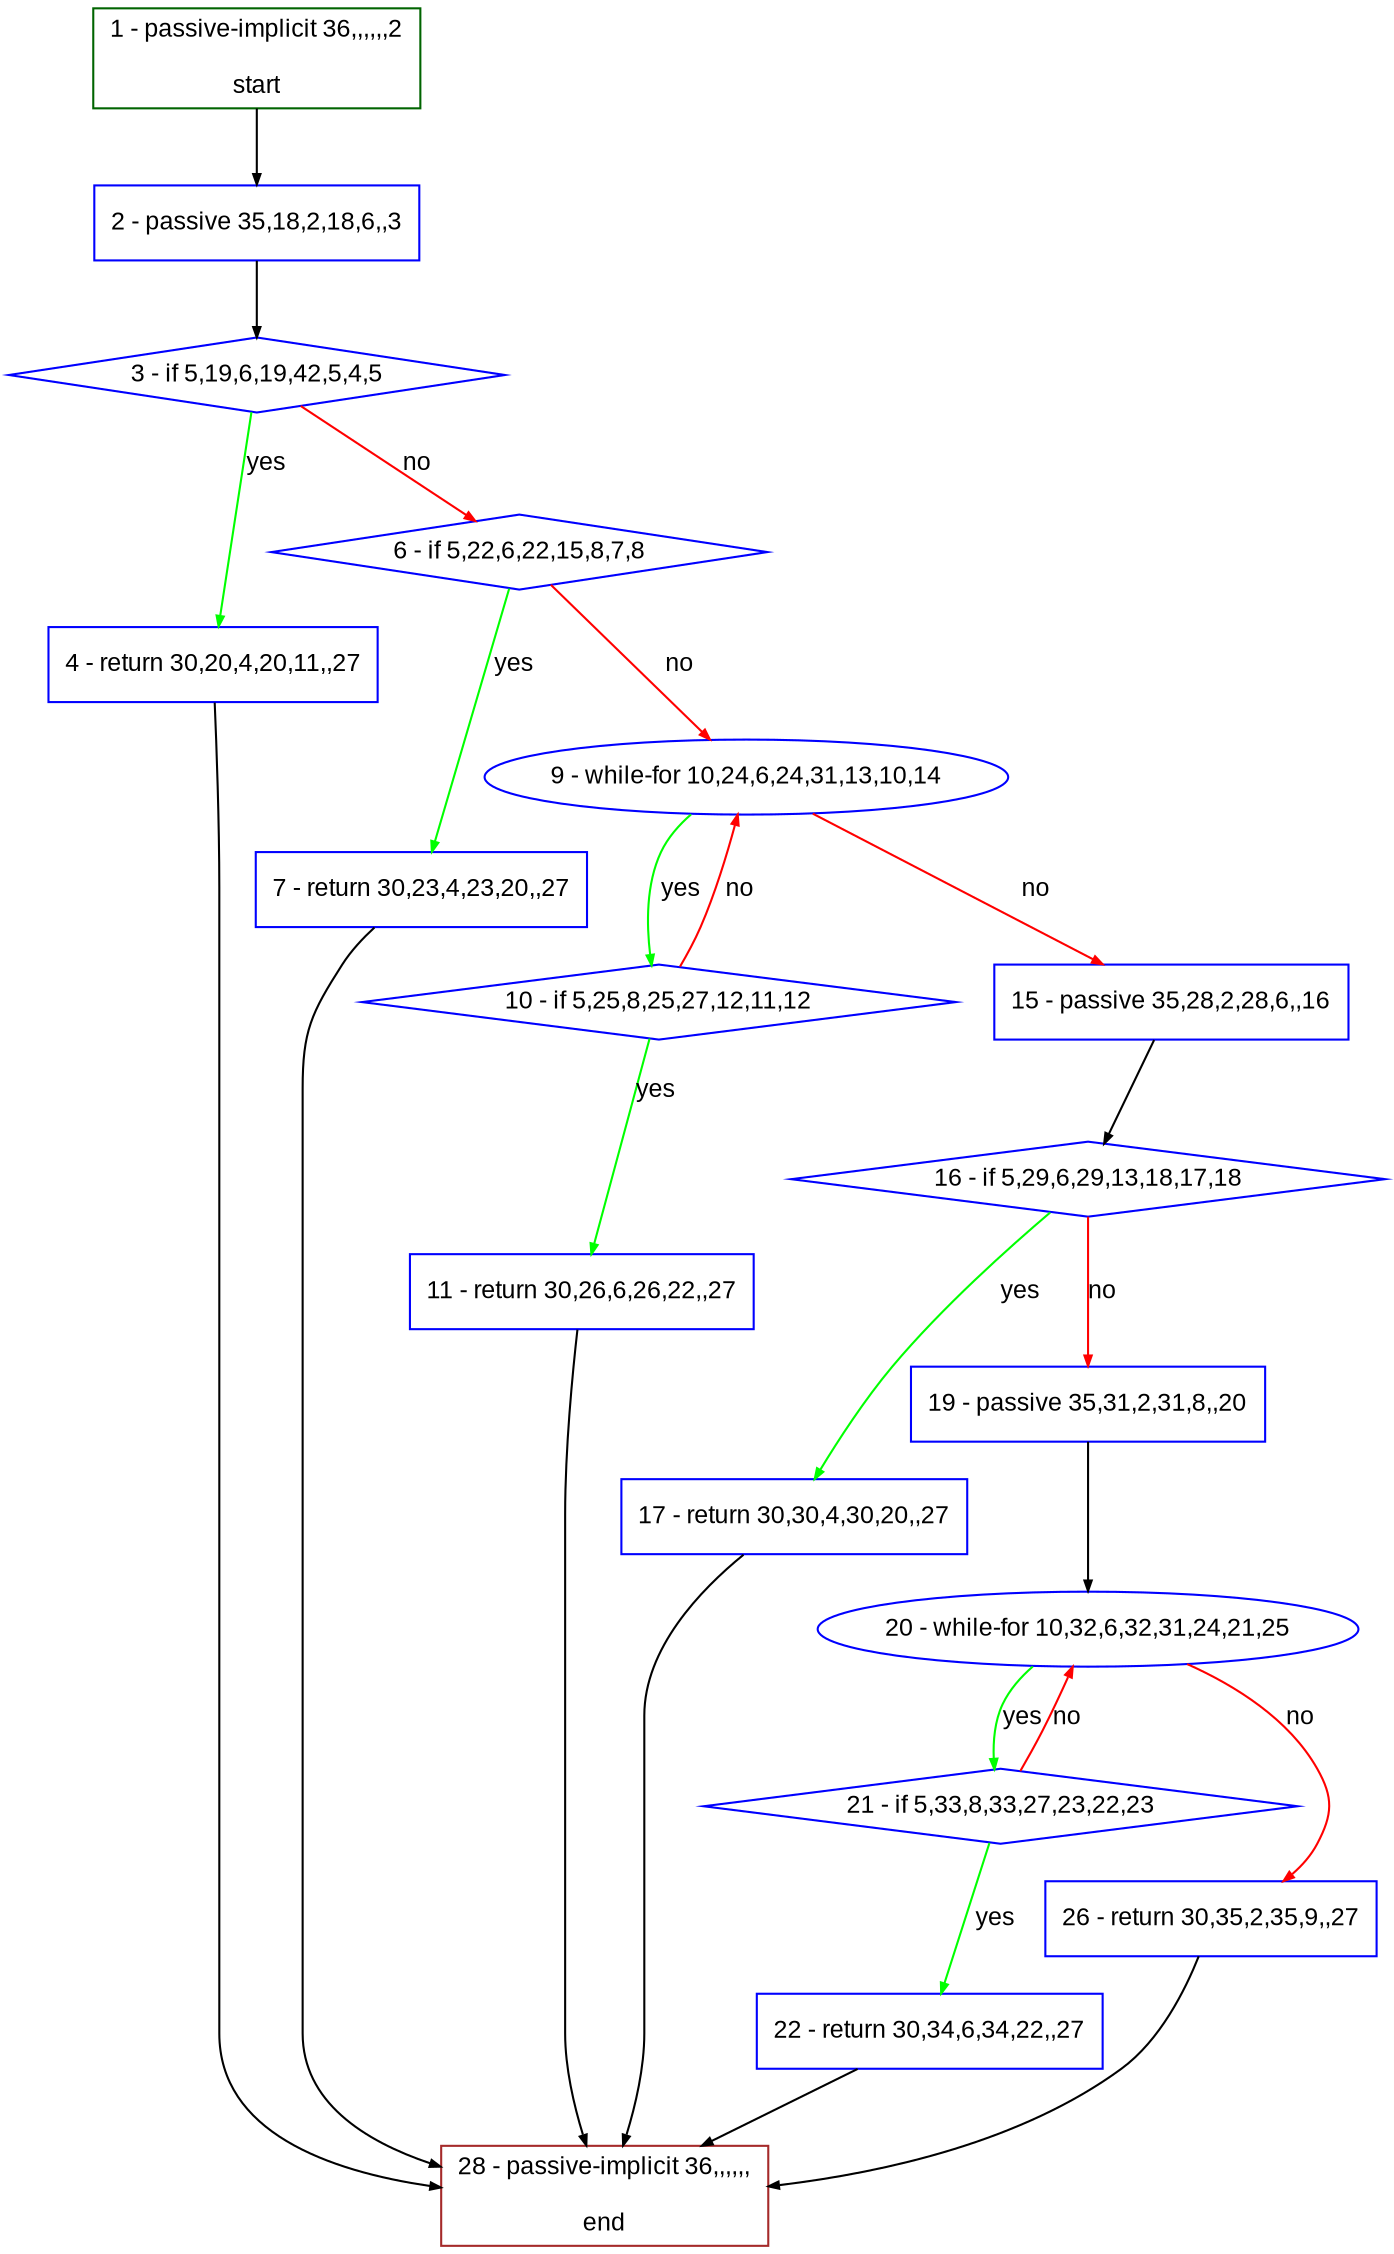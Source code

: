 digraph "" {
  graph [bgcolor="white", fillcolor="#FFFFCC", pack="true", packmode="clust", fontname="Arial", label="", fontsize="12", compound="true", style="rounded,filled"];
  node [node_initialized="no", fillcolor="white", fontname="Arial", label="", color="grey", fontsize="12", fixedsize="false", compound="true", shape="rectangle", style="filled"];
  edge [arrowtail="none", lhead="", fontcolor="black", fontname="Arial", label="", color="black", fontsize="12", arrowhead="normal", arrowsize="0.5", compound="true", ltail="", dir="forward"];
  __N1 [fillcolor="#ffffff", label="2 - passive 35,18,2,18,6,,3", color="#0000ff", shape="box", style="filled"];
  __N2 [fillcolor="#ffffff", label="1 - passive-implicit 36,,,,,,2\n\nstart", color="#006400", shape="box", style="filled"];
  __N3 [fillcolor="#ffffff", label="3 - if 5,19,6,19,42,5,4,5", color="#0000ff", shape="diamond", style="filled"];
  __N4 [fillcolor="#ffffff", label="4 - return 30,20,4,20,11,,27", color="#0000ff", shape="box", style="filled"];
  __N5 [fillcolor="#ffffff", label="6 - if 5,22,6,22,15,8,7,8", color="#0000ff", shape="diamond", style="filled"];
  __N6 [fillcolor="#ffffff", label="28 - passive-implicit 36,,,,,,\n\nend", color="#a52a2a", shape="box", style="filled"];
  __N7 [fillcolor="#ffffff", label="7 - return 30,23,4,23,20,,27", color="#0000ff", shape="box", style="filled"];
  __N8 [fillcolor="#ffffff", label="9 - while-for 10,24,6,24,31,13,10,14", color="#0000ff", shape="oval", style="filled"];
  __N9 [fillcolor="#ffffff", label="10 - if 5,25,8,25,27,12,11,12", color="#0000ff", shape="diamond", style="filled"];
  __N10 [fillcolor="#ffffff", label="15 - passive 35,28,2,28,6,,16", color="#0000ff", shape="box", style="filled"];
  __N11 [fillcolor="#ffffff", label="11 - return 30,26,6,26,22,,27", color="#0000ff", shape="box", style="filled"];
  __N12 [fillcolor="#ffffff", label="16 - if 5,29,6,29,13,18,17,18", color="#0000ff", shape="diamond", style="filled"];
  __N13 [fillcolor="#ffffff", label="17 - return 30,30,4,30,20,,27", color="#0000ff", shape="box", style="filled"];
  __N14 [fillcolor="#ffffff", label="19 - passive 35,31,2,31,8,,20", color="#0000ff", shape="box", style="filled"];
  __N15 [fillcolor="#ffffff", label="20 - while-for 10,32,6,32,31,24,21,25", color="#0000ff", shape="oval", style="filled"];
  __N16 [fillcolor="#ffffff", label="21 - if 5,33,8,33,27,23,22,23", color="#0000ff", shape="diamond", style="filled"];
  __N17 [fillcolor="#ffffff", label="26 - return 30,35,2,35,9,,27", color="#0000ff", shape="box", style="filled"];
  __N18 [fillcolor="#ffffff", label="22 - return 30,34,6,34,22,,27", color="#0000ff", shape="box", style="filled"];
  __N2 -> __N1 [arrowtail="none", color="#000000", label="", arrowhead="normal", dir="forward"];
  __N1 -> __N3 [arrowtail="none", color="#000000", label="", arrowhead="normal", dir="forward"];
  __N3 -> __N4 [arrowtail="none", color="#00ff00", label="yes", arrowhead="normal", dir="forward"];
  __N3 -> __N5 [arrowtail="none", color="#ff0000", label="no", arrowhead="normal", dir="forward"];
  __N4 -> __N6 [arrowtail="none", color="#000000", label="", arrowhead="normal", dir="forward"];
  __N5 -> __N7 [arrowtail="none", color="#00ff00", label="yes", arrowhead="normal", dir="forward"];
  __N5 -> __N8 [arrowtail="none", color="#ff0000", label="no", arrowhead="normal", dir="forward"];
  __N7 -> __N6 [arrowtail="none", color="#000000", label="", arrowhead="normal", dir="forward"];
  __N8 -> __N9 [arrowtail="none", color="#00ff00", label="yes", arrowhead="normal", dir="forward"];
  __N9 -> __N8 [arrowtail="none", color="#ff0000", label="no", arrowhead="normal", dir="forward"];
  __N8 -> __N10 [arrowtail="none", color="#ff0000", label="no", arrowhead="normal", dir="forward"];
  __N9 -> __N11 [arrowtail="none", color="#00ff00", label="yes", arrowhead="normal", dir="forward"];
  __N11 -> __N6 [arrowtail="none", color="#000000", label="", arrowhead="normal", dir="forward"];
  __N10 -> __N12 [arrowtail="none", color="#000000", label="", arrowhead="normal", dir="forward"];
  __N12 -> __N13 [arrowtail="none", color="#00ff00", label="yes", arrowhead="normal", dir="forward"];
  __N12 -> __N14 [arrowtail="none", color="#ff0000", label="no", arrowhead="normal", dir="forward"];
  __N13 -> __N6 [arrowtail="none", color="#000000", label="", arrowhead="normal", dir="forward"];
  __N14 -> __N15 [arrowtail="none", color="#000000", label="", arrowhead="normal", dir="forward"];
  __N15 -> __N16 [arrowtail="none", color="#00ff00", label="yes", arrowhead="normal", dir="forward"];
  __N16 -> __N15 [arrowtail="none", color="#ff0000", label="no", arrowhead="normal", dir="forward"];
  __N15 -> __N17 [arrowtail="none", color="#ff0000", label="no", arrowhead="normal", dir="forward"];
  __N16 -> __N18 [arrowtail="none", color="#00ff00", label="yes", arrowhead="normal", dir="forward"];
  __N18 -> __N6 [arrowtail="none", color="#000000", label="", arrowhead="normal", dir="forward"];
  __N17 -> __N6 [arrowtail="none", color="#000000", label="", arrowhead="normal", dir="forward"];
}
